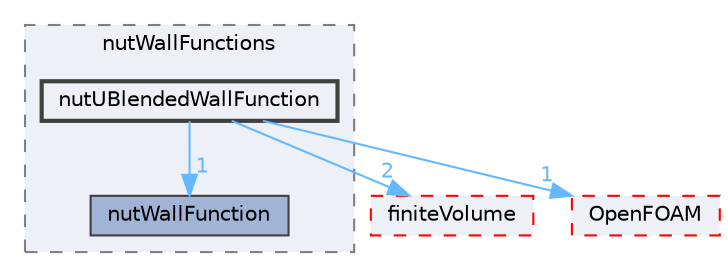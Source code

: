 digraph "src/TurbulenceModels/turbulenceModels/derivedFvPatchFields/wallFunctions/nutWallFunctions/nutUBlendedWallFunction"
{
 // LATEX_PDF_SIZE
  bgcolor="transparent";
  edge [fontname=Helvetica,fontsize=10,labelfontname=Helvetica,labelfontsize=10];
  node [fontname=Helvetica,fontsize=10,shape=box,height=0.2,width=0.4];
  compound=true
  subgraph clusterdir_ad914e388ddae9a53c7173853ad02594 {
    graph [ bgcolor="#edf0f7", pencolor="grey50", label="nutWallFunctions", fontname=Helvetica,fontsize=10 style="filled,dashed", URL="dir_ad914e388ddae9a53c7173853ad02594.html",tooltip=""]
  dir_f08c2cfe9526d127775e91918fcfe6fb [label="nutWallFunction", fillcolor="#a2b4d6", color="grey25", style="filled", URL="dir_f08c2cfe9526d127775e91918fcfe6fb.html",tooltip=""];
  dir_cce0b346b58aeb73bf0cc27e45a632a7 [label="nutUBlendedWallFunction", fillcolor="#edf0f7", color="grey25", style="filled,bold", URL="dir_cce0b346b58aeb73bf0cc27e45a632a7.html",tooltip=""];
  }
  dir_9bd15774b555cf7259a6fa18f99fe99b [label="finiteVolume", fillcolor="#edf0f7", color="red", style="filled,dashed", URL="dir_9bd15774b555cf7259a6fa18f99fe99b.html",tooltip=""];
  dir_c5473ff19b20e6ec4dfe5c310b3778a8 [label="OpenFOAM", fillcolor="#edf0f7", color="red", style="filled,dashed", URL="dir_c5473ff19b20e6ec4dfe5c310b3778a8.html",tooltip=""];
  dir_cce0b346b58aeb73bf0cc27e45a632a7->dir_9bd15774b555cf7259a6fa18f99fe99b [headlabel="2", labeldistance=1.5 headhref="dir_002645_001387.html" href="dir_002645_001387.html" color="steelblue1" fontcolor="steelblue1"];
  dir_cce0b346b58aeb73bf0cc27e45a632a7->dir_c5473ff19b20e6ec4dfe5c310b3778a8 [headlabel="1", labeldistance=1.5 headhref="dir_002645_002695.html" href="dir_002645_002695.html" color="steelblue1" fontcolor="steelblue1"];
  dir_cce0b346b58aeb73bf0cc27e45a632a7->dir_f08c2cfe9526d127775e91918fcfe6fb [headlabel="1", labeldistance=1.5 headhref="dir_002645_002650.html" href="dir_002645_002650.html" color="steelblue1" fontcolor="steelblue1"];
}
